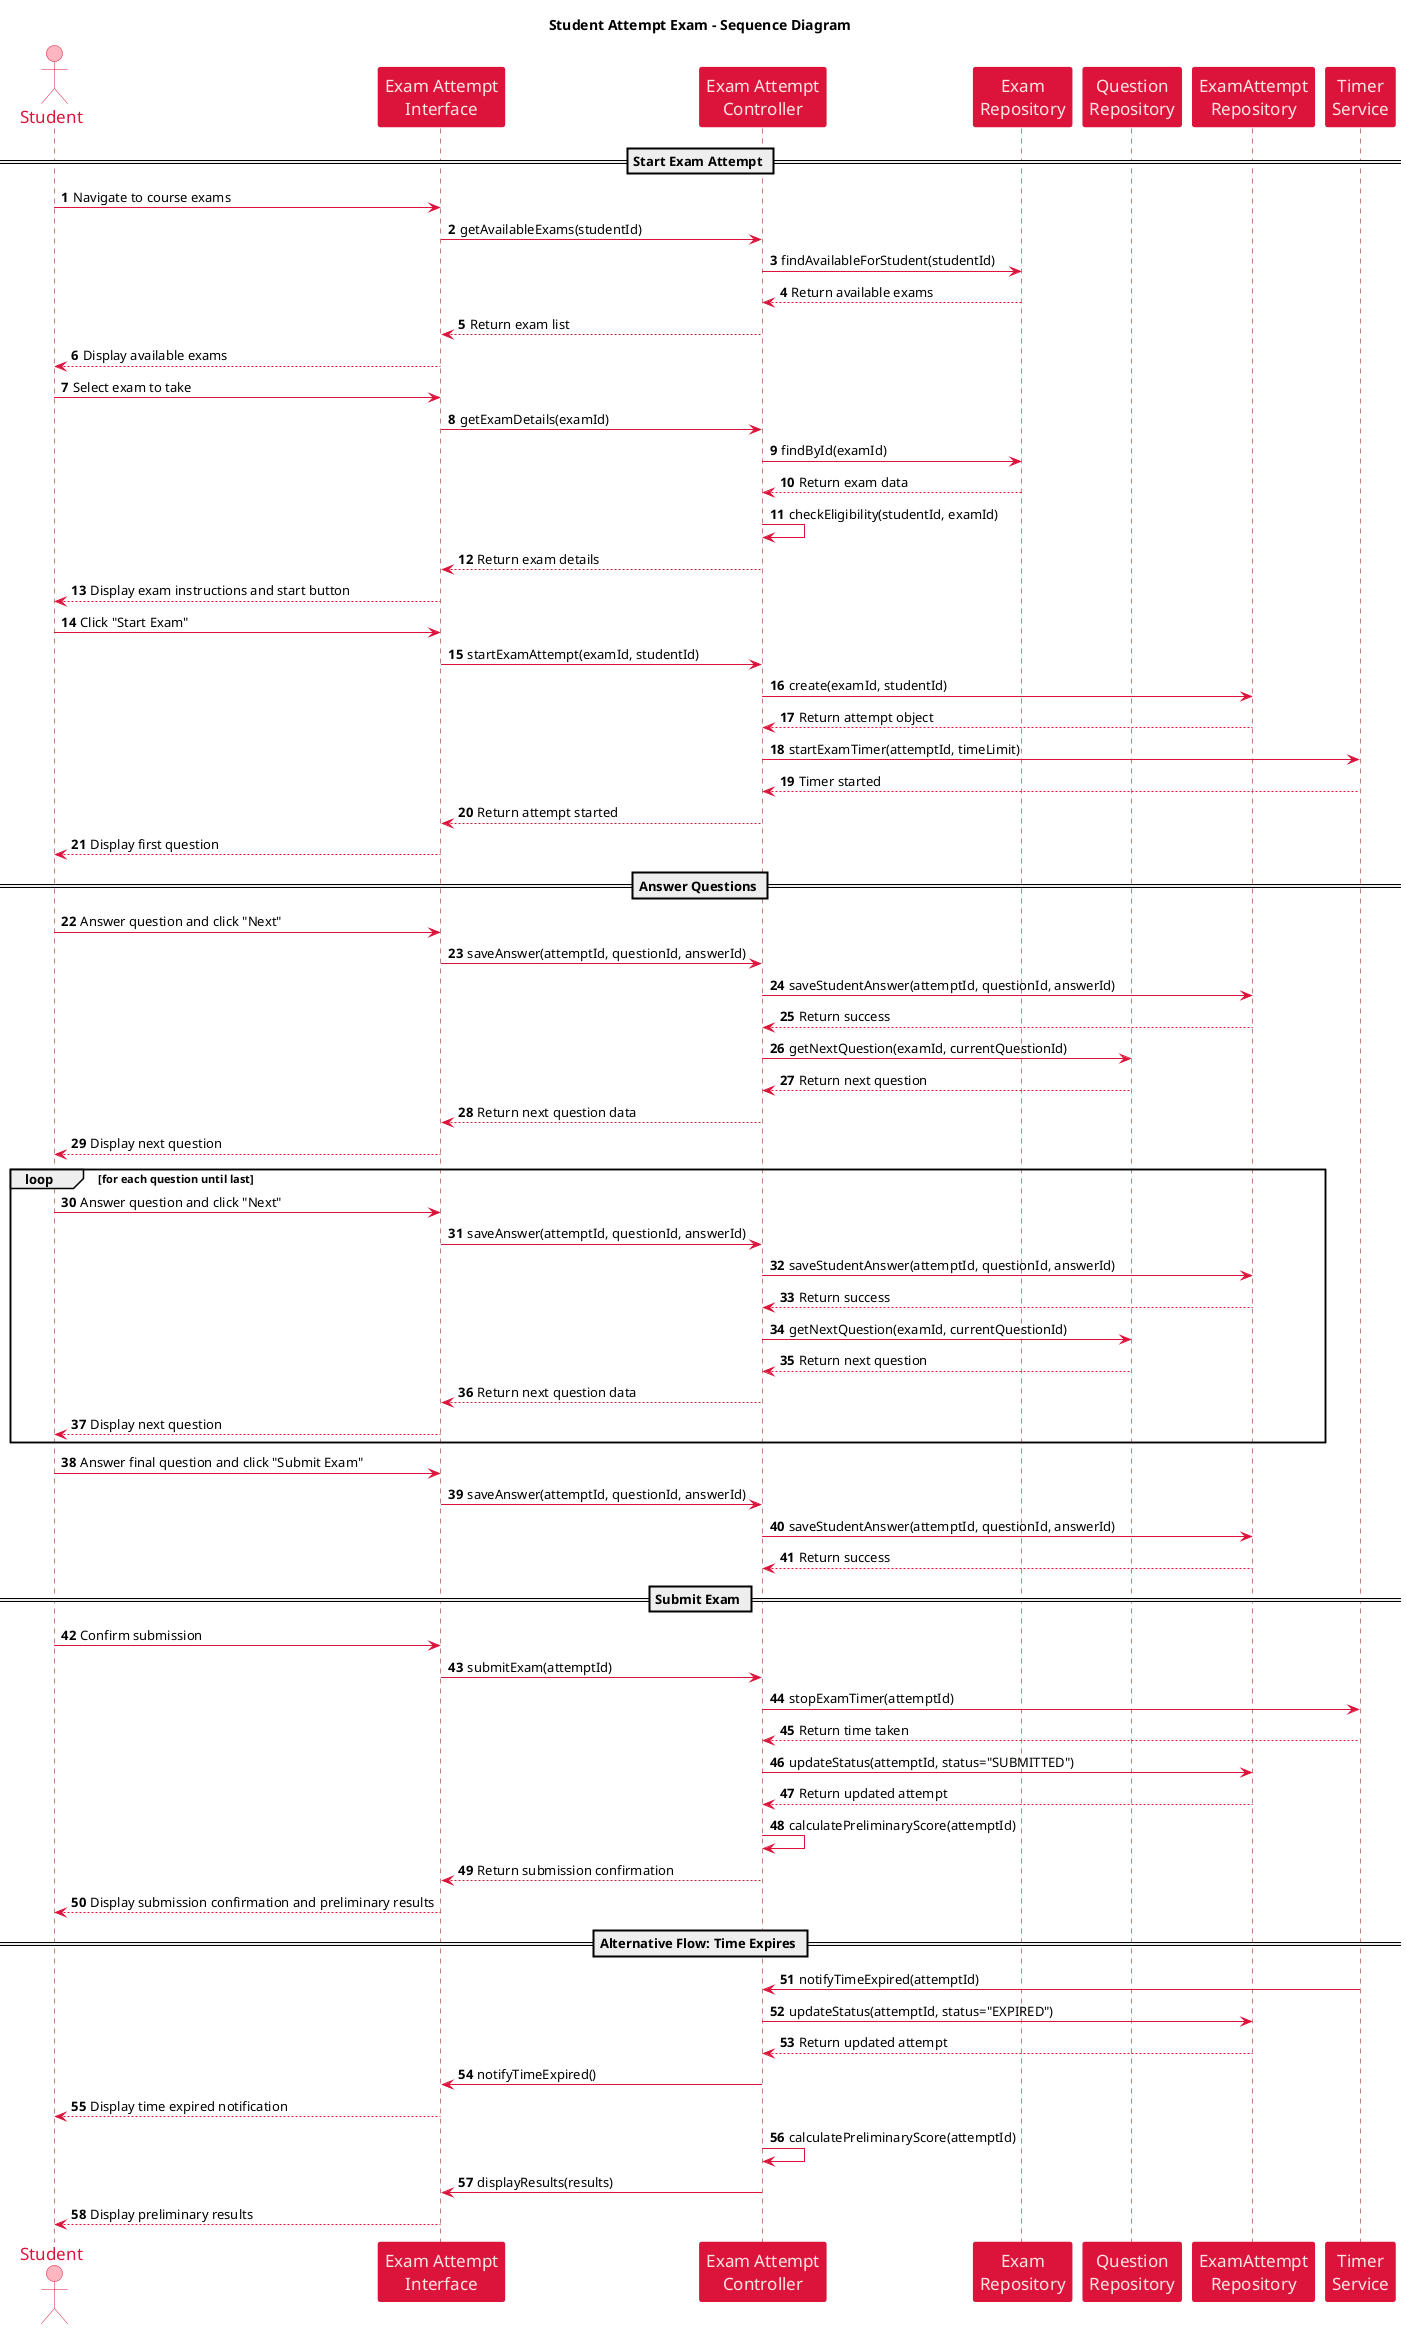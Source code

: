 @startuml
title Student Attempt Exam - Sequence Diagram

skinparam sequence {
  ArrowColor Crimson
  ActorBorderColor Crimson
  LifeLineBorderColor DarkRed
  LifeLineBackgroundColor MistyRose
  
  ParticipantBorderColor Crimson
  ParticipantBackgroundColor Crimson
  ParticipantFontName Impact
  ParticipantFontSize 17
  ParticipantFontColor MistyRose
  
  ActorBackgroundColor LightPink
  ActorFontColor Crimson
  ActorFontSize 17
  ActorFontName Aapex
}

actor Student as student
participant "Exam Attempt\nInterface" as ui
participant "Exam Attempt\nController" as controller
participant "Exam\nRepository" as examRepo
participant "Question\nRepository" as questionRepo
participant "ExamAttempt\nRepository" as attemptRepo
participant "Timer\nService" as timer

autonumber

== Start Exam Attempt ==

student -> ui: Navigate to course exams
ui -> controller: getAvailableExams(studentId)
controller -> examRepo: findAvailableForStudent(studentId)
examRepo --> controller: Return available exams
controller --> ui: Return exam list
ui --> student: Display available exams

student -> ui: Select exam to take
ui -> controller: getExamDetails(examId)
controller -> examRepo: findById(examId)
examRepo --> controller: Return exam data
controller -> controller: checkEligibility(studentId, examId)
controller --> ui: Return exam details
ui --> student: Display exam instructions and start button

student -> ui: Click "Start Exam"
ui -> controller: startExamAttempt(examId, studentId)
controller -> attemptRepo: create(examId, studentId)
attemptRepo --> controller: Return attempt object
controller -> timer: startExamTimer(attemptId, timeLimit)
timer --> controller: Timer started
controller --> ui: Return attempt started
ui --> student: Display first question

== Answer Questions ==

student -> ui: Answer question and click "Next"
ui -> controller: saveAnswer(attemptId, questionId, answerId)
controller -> attemptRepo: saveStudentAnswer(attemptId, questionId, answerId)
attemptRepo --> controller: Return success
controller -> questionRepo: getNextQuestion(examId, currentQuestionId)
questionRepo --> controller: Return next question
controller --> ui: Return next question data
ui --> student: Display next question

loop for each question until last
    student -> ui: Answer question and click "Next"
    ui -> controller: saveAnswer(attemptId, questionId, answerId)
    controller -> attemptRepo: saveStudentAnswer(attemptId, questionId, answerId)
    attemptRepo --> controller: Return success
    controller -> questionRepo: getNextQuestion(examId, currentQuestionId)
    questionRepo --> controller: Return next question
    controller --> ui: Return next question data
    ui --> student: Display next question
end

student -> ui: Answer final question and click "Submit Exam"
ui -> controller: saveAnswer(attemptId, questionId, answerId)
controller -> attemptRepo: saveStudentAnswer(attemptId, questionId, answerId)
attemptRepo --> controller: Return success

== Submit Exam ==

student -> ui: Confirm submission
ui -> controller: submitExam(attemptId)
controller -> timer: stopExamTimer(attemptId)
timer --> controller: Return time taken
controller -> attemptRepo: updateStatus(attemptId, status="SUBMITTED")
attemptRepo --> controller: Return updated attempt
controller -> controller: calculatePreliminaryScore(attemptId)
controller --> ui: Return submission confirmation
ui --> student: Display submission confirmation and preliminary results

== Alternative Flow: Time Expires ==

timer -> controller: notifyTimeExpired(attemptId)
controller -> attemptRepo: updateStatus(attemptId, status="EXPIRED")
attemptRepo --> controller: Return updated attempt
controller -> ui: notifyTimeExpired()
ui --> student: Display time expired notification
controller -> controller: calculatePreliminaryScore(attemptId)
controller -> ui: displayResults(results)
ui --> student: Display preliminary results

@enduml 